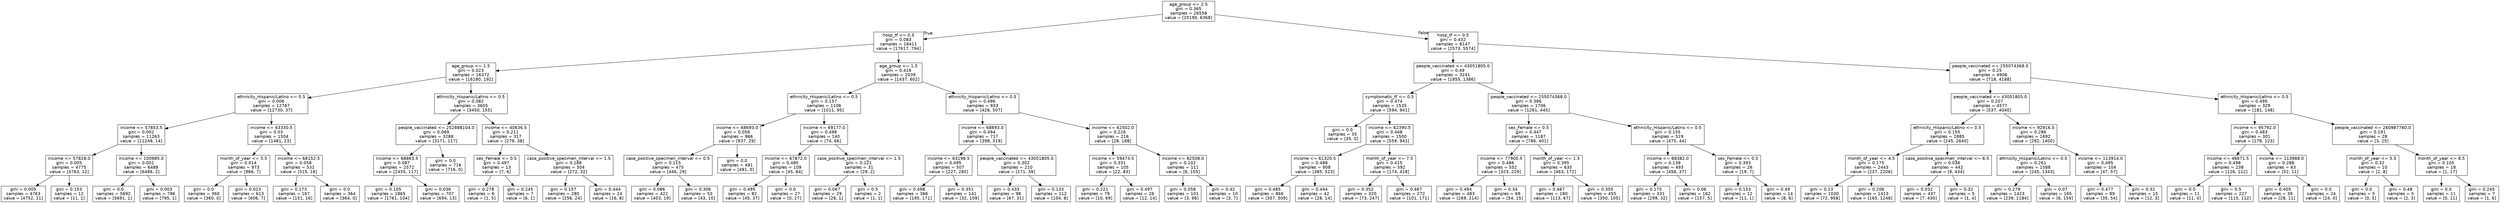 digraph Tree {
node [shape=box, fontname="helvetica"] ;
edge [fontname="helvetica"] ;
0 [label="age_group <= 2.5\ngini = 0.365\nsamples = 26558\nvalue = [20190, 6368]"] ;
1 [label="hosp_tf <= 0.5\ngini = 0.083\nsamples = 18411\nvalue = [17617, 794]"] ;
0 -> 1 [labeldistance=2.5, labelangle=45, headlabel="True"] ;
2 [label="age_group <= 1.5\ngini = 0.023\nsamples = 16372\nvalue = [16180, 192]"] ;
1 -> 2 ;
3 [label="ethnicity_Hispanic/Latino <= 0.5\ngini = 0.006\nsamples = 12767\nvalue = [12730, 37]"] ;
2 -> 3 ;
4 [label="income <= 57853.5\ngini = 0.002\nsamples = 11263\nvalue = [11249, 14]"] ;
3 -> 4 ;
5 [label="income <= 57828.0\ngini = 0.005\nsamples = 4775\nvalue = [4763, 12]"] ;
4 -> 5 ;
6 [label="gini = 0.005\nsamples = 4763\nvalue = [4752, 11]"] ;
5 -> 6 ;
7 [label="gini = 0.153\nsamples = 12\nvalue = [11, 1]"] ;
5 -> 7 ;
8 [label="income <= 100985.0\ngini = 0.001\nsamples = 6488\nvalue = [6486, 2]"] ;
4 -> 8 ;
9 [label="gini = 0.0\nsamples = 5692\nvalue = [5691, 1]"] ;
8 -> 9 ;
10 [label="gini = 0.003\nsamples = 796\nvalue = [795, 1]"] ;
8 -> 10 ;
11 [label="income <= 63330.5\ngini = 0.03\nsamples = 1504\nvalue = [1481, 23]"] ;
3 -> 11 ;
12 [label="month_of_year <= 5.5\ngini = 0.014\nsamples = 973\nvalue = [966, 7]"] ;
11 -> 12 ;
13 [label="gini = 0.0\nsamples = 360\nvalue = [360, 0]"] ;
12 -> 13 ;
14 [label="gini = 0.023\nsamples = 613\nvalue = [606, 7]"] ;
12 -> 14 ;
15 [label="income <= 68152.5\ngini = 0.058\nsamples = 531\nvalue = [515, 16]"] ;
11 -> 15 ;
16 [label="gini = 0.173\nsamples = 167\nvalue = [151, 16]"] ;
15 -> 16 ;
17 [label="gini = 0.0\nsamples = 364\nvalue = [364, 0]"] ;
15 -> 17 ;
18 [label="ethnicity_Hispanic/Latino <= 0.5\ngini = 0.082\nsamples = 3605\nvalue = [3450, 155]"] ;
2 -> 18 ;
19 [label="people_vaccinated <= 252888104.0\ngini = 0.069\nsamples = 3288\nvalue = [3171, 117]"] ;
18 -> 19 ;
20 [label="income <= 68863.5\ngini = 0.087\nsamples = 2572\nvalue = [2455, 117]"] ;
19 -> 20 ;
21 [label="gini = 0.105\nsamples = 1865\nvalue = [1761, 104]"] ;
20 -> 21 ;
22 [label="gini = 0.036\nsamples = 707\nvalue = [694, 13]"] ;
20 -> 22 ;
23 [label="gini = 0.0\nsamples = 716\nvalue = [716, 0]"] ;
19 -> 23 ;
24 [label="income <= 40636.5\ngini = 0.211\nsamples = 317\nvalue = [279, 38]"] ;
18 -> 24 ;
25 [label="sex_Female <= 0.5\ngini = 0.497\nsamples = 13\nvalue = [7, 6]"] ;
24 -> 25 ;
26 [label="gini = 0.278\nsamples = 6\nvalue = [1, 5]"] ;
25 -> 26 ;
27 [label="gini = 0.245\nsamples = 7\nvalue = [6, 1]"] ;
25 -> 27 ;
28 [label="case_positive_specimen_interval <= 1.5\ngini = 0.188\nsamples = 304\nvalue = [272, 32]"] ;
24 -> 28 ;
29 [label="gini = 0.157\nsamples = 280\nvalue = [256, 24]"] ;
28 -> 29 ;
30 [label="gini = 0.444\nsamples = 24\nvalue = [16, 8]"] ;
28 -> 30 ;
31 [label="age_group <= 1.5\ngini = 0.416\nsamples = 2039\nvalue = [1437, 602]"] ;
1 -> 31 ;
32 [label="ethnicity_Hispanic/Latino <= 0.5\ngini = 0.157\nsamples = 1106\nvalue = [1011, 95]"] ;
31 -> 32 ;
33 [label="income <= 68693.0\ngini = 0.058\nsamples = 966\nvalue = [937, 29]"] ;
32 -> 33 ;
34 [label="case_positive_specimen_interval <= 0.5\ngini = 0.115\nsamples = 475\nvalue = [446, 29]"] ;
33 -> 34 ;
35 [label="gini = 0.086\nsamples = 422\nvalue = [403, 19]"] ;
34 -> 35 ;
36 [label="gini = 0.306\nsamples = 53\nvalue = [43, 10]"] ;
34 -> 36 ;
37 [label="gini = 0.0\nsamples = 491\nvalue = [491, 0]"] ;
33 -> 37 ;
38 [label="income <= 69177.0\ngini = 0.498\nsamples = 140\nvalue = [74, 66]"] ;
32 -> 38 ;
39 [label="income <= 67872.0\ngini = 0.485\nsamples = 109\nvalue = [45, 64]"] ;
38 -> 39 ;
40 [label="gini = 0.495\nsamples = 82\nvalue = [45, 37]"] ;
39 -> 40 ;
41 [label="gini = 0.0\nsamples = 27\nvalue = [0, 27]"] ;
39 -> 41 ;
42 [label="case_positive_specimen_interval <= 1.5\ngini = 0.121\nsamples = 31\nvalue = [29, 2]"] ;
38 -> 42 ;
43 [label="gini = 0.067\nsamples = 29\nvalue = [28, 1]"] ;
42 -> 43 ;
44 [label="gini = 0.5\nsamples = 2\nvalue = [1, 1]"] ;
42 -> 44 ;
45 [label="ethnicity_Hispanic/Latino <= 0.5\ngini = 0.496\nsamples = 933\nvalue = [426, 507]"] ;
31 -> 45 ;
46 [label="income <= 68693.0\ngini = 0.494\nsamples = 717\nvalue = [398, 319]"] ;
45 -> 46 ;
47 [label="income <= 63198.5\ngini = 0.495\nsamples = 507\nvalue = [227, 280]"] ;
46 -> 47 ;
48 [label="gini = 0.498\nsamples = 366\nvalue = [195, 171]"] ;
47 -> 48 ;
49 [label="gini = 0.351\nsamples = 141\nvalue = [32, 109]"] ;
47 -> 49 ;
50 [label="people_vaccinated <= 43051805.0\ngini = 0.302\nsamples = 210\nvalue = [171, 39]"] ;
46 -> 50 ;
51 [label="gini = 0.433\nsamples = 98\nvalue = [67, 31]"] ;
50 -> 51 ;
52 [label="gini = 0.133\nsamples = 112\nvalue = [104, 8]"] ;
50 -> 52 ;
53 [label="income <= 62502.0\ngini = 0.226\nsamples = 216\nvalue = [28, 188]"] ;
45 -> 53 ;
54 [label="income <= 59473.5\ngini = 0.331\nsamples = 105\nvalue = [22, 83]"] ;
53 -> 54 ;
55 [label="gini = 0.221\nsamples = 79\nvalue = [10, 69]"] ;
54 -> 55 ;
56 [label="gini = 0.497\nsamples = 26\nvalue = [12, 14]"] ;
54 -> 56 ;
57 [label="income <= 82508.0\ngini = 0.102\nsamples = 111\nvalue = [6, 105]"] ;
53 -> 57 ;
58 [label="gini = 0.058\nsamples = 101\nvalue = [3, 98]"] ;
57 -> 58 ;
59 [label="gini = 0.42\nsamples = 10\nvalue = [3, 7]"] ;
57 -> 59 ;
60 [label="hosp_tf <= 0.5\ngini = 0.432\nsamples = 8147\nvalue = [2573, 5574]"] ;
0 -> 60 [labeldistance=2.5, labelangle=-45, headlabel="False"] ;
61 [label="people_vaccinated <= 43051805.0\ngini = 0.49\nsamples = 3241\nvalue = [1855, 1386]"] ;
60 -> 61 ;
62 [label="symptomatic_tf <= 0.5\ngini = 0.474\nsamples = 1535\nvalue = [594, 941]"] ;
61 -> 62 ;
63 [label="gini = 0.0\nsamples = 35\nvalue = [35, 0]"] ;
62 -> 63 ;
64 [label="income <= 62390.5\ngini = 0.468\nsamples = 1500\nvalue = [559, 941]"] ;
62 -> 64 ;
65 [label="income <= 61320.5\ngini = 0.488\nsamples = 908\nvalue = [385, 523]"] ;
64 -> 65 ;
66 [label="gini = 0.485\nsamples = 866\nvalue = [357, 509]"] ;
65 -> 66 ;
67 [label="gini = 0.444\nsamples = 42\nvalue = [28, 14]"] ;
65 -> 67 ;
68 [label="month_of_year <= 7.5\ngini = 0.415\nsamples = 592\nvalue = [174, 418]"] ;
64 -> 68 ;
69 [label="gini = 0.352\nsamples = 320\nvalue = [73, 247]"] ;
68 -> 69 ;
70 [label="gini = 0.467\nsamples = 272\nvalue = [101, 171]"] ;
68 -> 70 ;
71 [label="people_vaccinated <= 255074368.0\ngini = 0.386\nsamples = 1706\nvalue = [1261, 445]"] ;
61 -> 71 ;
72 [label="sex_Female <= 0.5\ngini = 0.447\nsamples = 1187\nvalue = [786, 401]"] ;
71 -> 72 ;
73 [label="income <= 77900.5\ngini = 0.486\nsamples = 552\nvalue = [323, 229]"] ;
72 -> 73 ;
74 [label="gini = 0.494\nsamples = 483\nvalue = [269, 214]"] ;
73 -> 74 ;
75 [label="gini = 0.34\nsamples = 69\nvalue = [54, 15]"] ;
73 -> 75 ;
76 [label="month_of_year <= 1.5\ngini = 0.395\nsamples = 635\nvalue = [463, 172]"] ;
72 -> 76 ;
77 [label="gini = 0.467\nsamples = 180\nvalue = [113, 67]"] ;
76 -> 77 ;
78 [label="gini = 0.355\nsamples = 455\nvalue = [350, 105]"] ;
76 -> 78 ;
79 [label="ethnicity_Hispanic/Latino <= 0.5\ngini = 0.155\nsamples = 519\nvalue = [475, 44]"] ;
71 -> 79 ;
80 [label="income <= 68382.0\ngini = 0.139\nsamples = 493\nvalue = [456, 37]"] ;
79 -> 80 ;
81 [label="gini = 0.175\nsamples = 331\nvalue = [299, 32]"] ;
80 -> 81 ;
82 [label="gini = 0.06\nsamples = 162\nvalue = [157, 5]"] ;
80 -> 82 ;
83 [label="sex_Female <= 0.5\ngini = 0.393\nsamples = 26\nvalue = [19, 7]"] ;
79 -> 83 ;
84 [label="gini = 0.153\nsamples = 12\nvalue = [11, 1]"] ;
83 -> 84 ;
85 [label="gini = 0.49\nsamples = 14\nvalue = [8, 6]"] ;
83 -> 85 ;
86 [label="people_vaccinated <= 255074368.0\ngini = 0.25\nsamples = 4906\nvalue = [718, 4188]"] ;
60 -> 86 ;
87 [label="people_vaccinated <= 43051805.0\ngini = 0.207\nsamples = 4577\nvalue = [537, 4040]"] ;
86 -> 87 ;
88 [label="ethnicity_Hispanic/Latino <= 0.5\ngini = 0.155\nsamples = 2885\nvalue = [245, 2640]"] ;
87 -> 88 ;
89 [label="month_of_year <= 4.5\ngini = 0.175\nsamples = 2443\nvalue = [237, 2206]"] ;
88 -> 89 ;
90 [label="gini = 0.13\nsamples = 1030\nvalue = [72, 958]"] ;
89 -> 90 ;
91 [label="gini = 0.206\nsamples = 1413\nvalue = [165, 1248]"] ;
89 -> 91 ;
92 [label="case_positive_specimen_interval <= 6.5\ngini = 0.036\nsamples = 442\nvalue = [8, 434]"] ;
88 -> 92 ;
93 [label="gini = 0.032\nsamples = 437\nvalue = [7, 430]"] ;
92 -> 93 ;
94 [label="gini = 0.32\nsamples = 5\nvalue = [1, 4]"] ;
92 -> 94 ;
95 [label="income <= 92916.5\ngini = 0.286\nsamples = 1692\nvalue = [292, 1400]"] ;
87 -> 95 ;
96 [label="ethnicity_Hispanic/Latino <= 0.5\ngini = 0.261\nsamples = 1588\nvalue = [245, 1343]"] ;
95 -> 96 ;
97 [label="gini = 0.279\nsamples = 1423\nvalue = [239, 1184]"] ;
96 -> 97 ;
98 [label="gini = 0.07\nsamples = 165\nvalue = [6, 159]"] ;
96 -> 98 ;
99 [label="income <= 113914.0\ngini = 0.495\nsamples = 104\nvalue = [47, 57]"] ;
95 -> 99 ;
100 [label="gini = 0.477\nsamples = 89\nvalue = [35, 54]"] ;
99 -> 100 ;
101 [label="gini = 0.32\nsamples = 15\nvalue = [12, 3]"] ;
99 -> 101 ;
102 [label="ethnicity_Hispanic/Latino <= 0.5\ngini = 0.495\nsamples = 329\nvalue = [181, 148]"] ;
86 -> 102 ;
103 [label="income <= 95792.0\ngini = 0.483\nsamples = 301\nvalue = [178, 123]"] ;
102 -> 103 ;
104 [label="income <= 46671.5\ngini = 0.498\nsamples = 238\nvalue = [126, 112]"] ;
103 -> 104 ;
105 [label="gini = 0.0\nsamples = 11\nvalue = [11, 0]"] ;
104 -> 105 ;
106 [label="gini = 0.5\nsamples = 227\nvalue = [115, 112]"] ;
104 -> 106 ;
107 [label="income <= 113988.0\ngini = 0.288\nsamples = 63\nvalue = [52, 11]"] ;
103 -> 107 ;
108 [label="gini = 0.405\nsamples = 39\nvalue = [28, 11]"] ;
107 -> 108 ;
109 [label="gini = 0.0\nsamples = 24\nvalue = [24, 0]"] ;
107 -> 109 ;
110 [label="people_vaccinated <= 260987760.0\ngini = 0.191\nsamples = 28\nvalue = [3, 25]"] ;
102 -> 110 ;
111 [label="month_of_year <= 5.5\ngini = 0.32\nsamples = 10\nvalue = [2, 8]"] ;
110 -> 111 ;
112 [label="gini = 0.0\nsamples = 5\nvalue = [0, 5]"] ;
111 -> 112 ;
113 [label="gini = 0.48\nsamples = 5\nvalue = [2, 3]"] ;
111 -> 113 ;
114 [label="month_of_year <= 8.5\ngini = 0.105\nsamples = 18\nvalue = [1, 17]"] ;
110 -> 114 ;
115 [label="gini = 0.0\nsamples = 11\nvalue = [0, 11]"] ;
114 -> 115 ;
116 [label="gini = 0.245\nsamples = 7\nvalue = [1, 6]"] ;
114 -> 116 ;
}